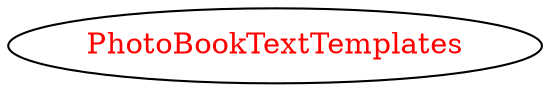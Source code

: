digraph dependencyGraph {
 concentrate=true;
 ranksep="2.0";
 rankdir="LR"; 
 splines="ortho";
"PhotoBookTextTemplates" [fontcolor="red"];
}